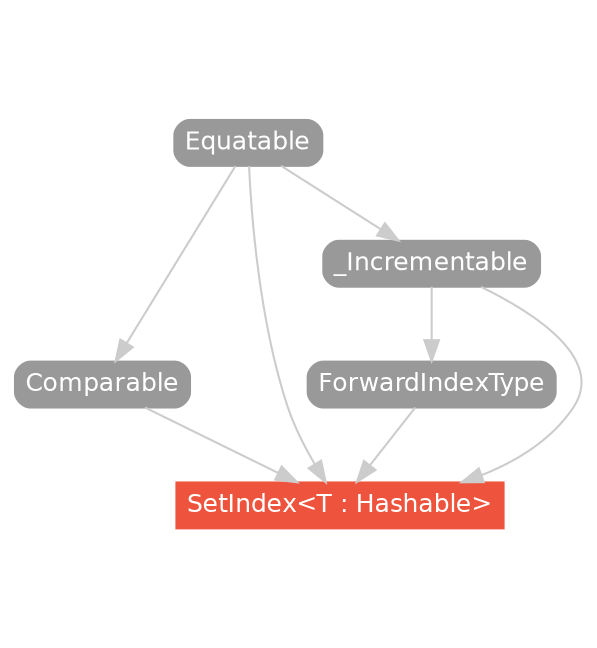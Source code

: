 strict digraph "SetIndex<T : Hashable> - Type Hierarchy - SwiftDoc.org" {
    pad="0.1,0.8"
    node [shape=box, style="filled,rounded", color="#999999", fillcolor="#999999", fontcolor=white, fontname=Helvetica, fontnames="Helvetica,sansserif", fontsize=12, margin="0.07,0.05", height="0.3"]
    edge [color="#cccccc"]
    "Comparable" [URL="/protocol/Comparable/"]
    "Equatable" [URL="/protocol/Equatable/"]
    "ForwardIndexType" [URL="/protocol/ForwardIndexType/"]
    "SetIndex<T : Hashable>" [URL="/type/SetIndex/", style="filled", fillcolor="#ee543d", color="#ee543d"]
    "_Incrementable" [URL="/protocol/_Incrementable/"]    "ForwardIndexType" -> "SetIndex<T : Hashable>"
    "_Incrementable" -> "SetIndex<T : Hashable>"
    "Equatable" -> "SetIndex<T : Hashable>"
    "Comparable" -> "SetIndex<T : Hashable>"
    "_Incrementable" -> "ForwardIndexType"
    "Equatable" -> "_Incrementable"
    "Equatable" -> "_Incrementable"
    "Equatable" -> "Comparable"
    subgraph Types {
        rank = max; "SetIndex<T : Hashable>";
    }
}